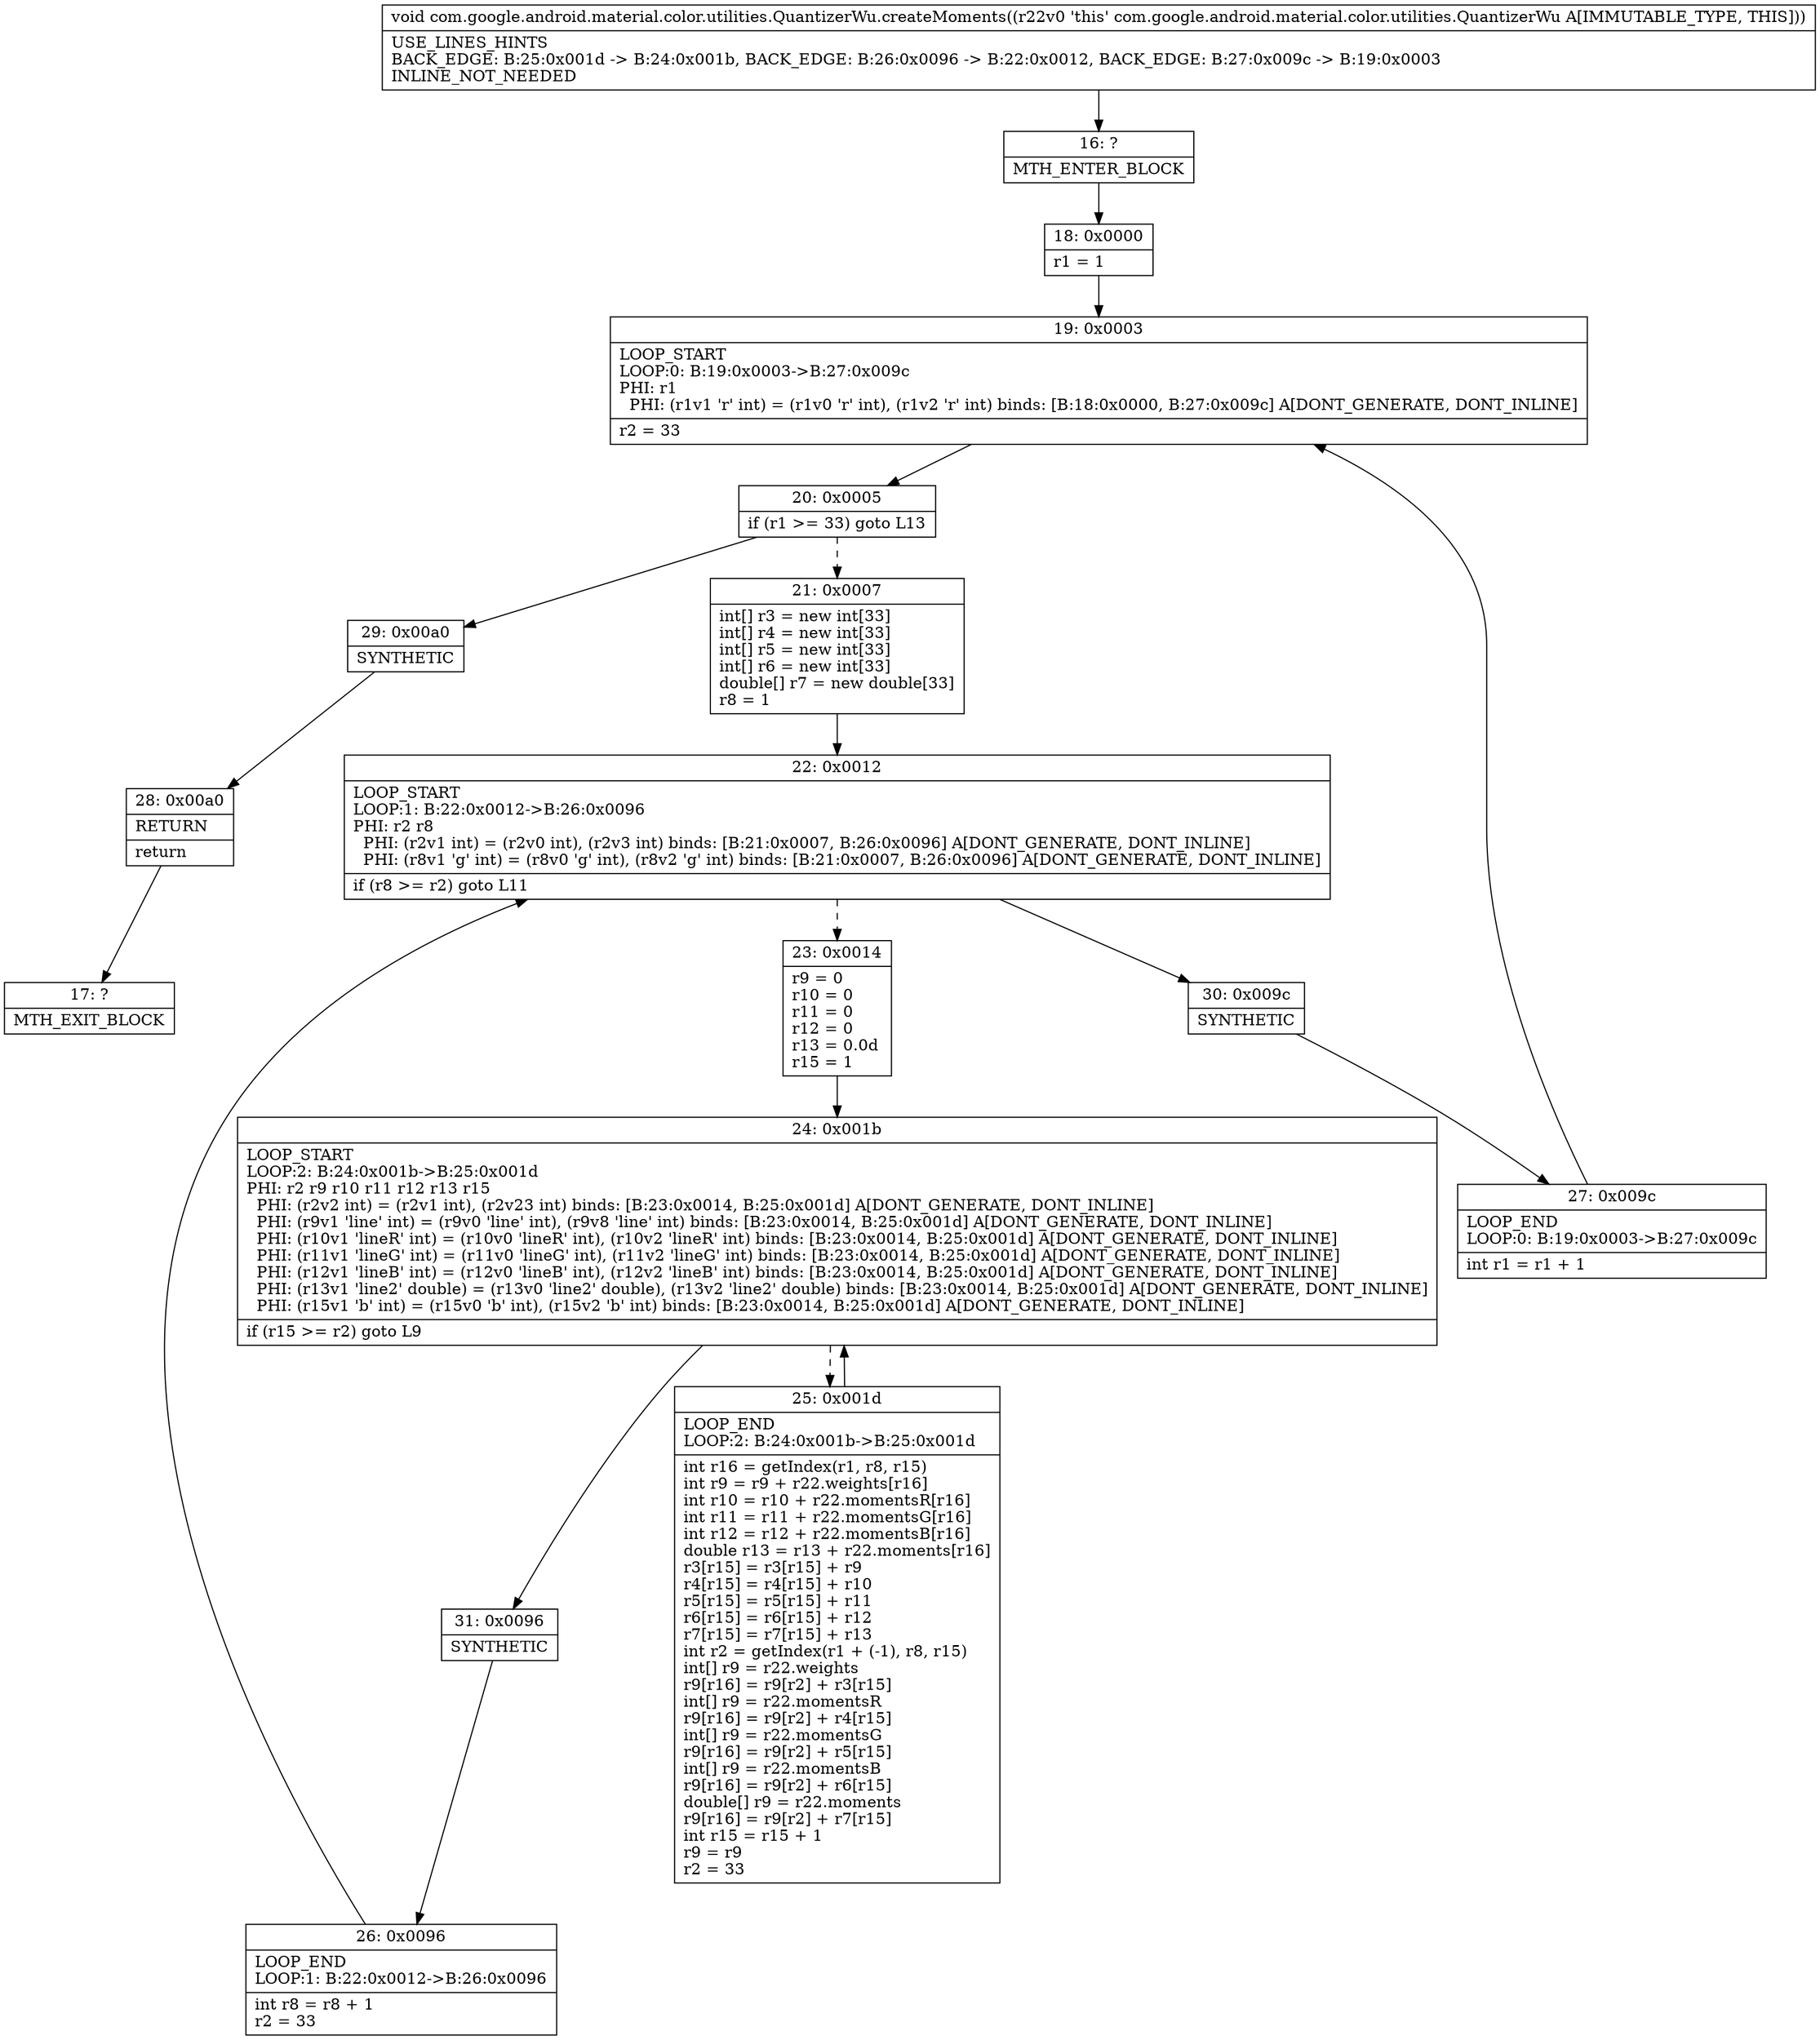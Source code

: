 digraph "CFG forcom.google.android.material.color.utilities.QuantizerWu.createMoments()V" {
Node_16 [shape=record,label="{16\:\ ?|MTH_ENTER_BLOCK\l}"];
Node_18 [shape=record,label="{18\:\ 0x0000|r1 = 1\l}"];
Node_19 [shape=record,label="{19\:\ 0x0003|LOOP_START\lLOOP:0: B:19:0x0003\-\>B:27:0x009c\lPHI: r1 \l  PHI: (r1v1 'r' int) = (r1v0 'r' int), (r1v2 'r' int) binds: [B:18:0x0000, B:27:0x009c] A[DONT_GENERATE, DONT_INLINE]\l|r2 = 33\l}"];
Node_20 [shape=record,label="{20\:\ 0x0005|if (r1 \>= 33) goto L13\l}"];
Node_21 [shape=record,label="{21\:\ 0x0007|int[] r3 = new int[33]\lint[] r4 = new int[33]\lint[] r5 = new int[33]\lint[] r6 = new int[33]\ldouble[] r7 = new double[33]\lr8 = 1\l}"];
Node_22 [shape=record,label="{22\:\ 0x0012|LOOP_START\lLOOP:1: B:22:0x0012\-\>B:26:0x0096\lPHI: r2 r8 \l  PHI: (r2v1 int) = (r2v0 int), (r2v3 int) binds: [B:21:0x0007, B:26:0x0096] A[DONT_GENERATE, DONT_INLINE]\l  PHI: (r8v1 'g' int) = (r8v0 'g' int), (r8v2 'g' int) binds: [B:21:0x0007, B:26:0x0096] A[DONT_GENERATE, DONT_INLINE]\l|if (r8 \>= r2) goto L11\l}"];
Node_23 [shape=record,label="{23\:\ 0x0014|r9 = 0\lr10 = 0\lr11 = 0\lr12 = 0\lr13 = 0.0d\lr15 = 1\l}"];
Node_24 [shape=record,label="{24\:\ 0x001b|LOOP_START\lLOOP:2: B:24:0x001b\-\>B:25:0x001d\lPHI: r2 r9 r10 r11 r12 r13 r15 \l  PHI: (r2v2 int) = (r2v1 int), (r2v23 int) binds: [B:23:0x0014, B:25:0x001d] A[DONT_GENERATE, DONT_INLINE]\l  PHI: (r9v1 'line' int) = (r9v0 'line' int), (r9v8 'line' int) binds: [B:23:0x0014, B:25:0x001d] A[DONT_GENERATE, DONT_INLINE]\l  PHI: (r10v1 'lineR' int) = (r10v0 'lineR' int), (r10v2 'lineR' int) binds: [B:23:0x0014, B:25:0x001d] A[DONT_GENERATE, DONT_INLINE]\l  PHI: (r11v1 'lineG' int) = (r11v0 'lineG' int), (r11v2 'lineG' int) binds: [B:23:0x0014, B:25:0x001d] A[DONT_GENERATE, DONT_INLINE]\l  PHI: (r12v1 'lineB' int) = (r12v0 'lineB' int), (r12v2 'lineB' int) binds: [B:23:0x0014, B:25:0x001d] A[DONT_GENERATE, DONT_INLINE]\l  PHI: (r13v1 'line2' double) = (r13v0 'line2' double), (r13v2 'line2' double) binds: [B:23:0x0014, B:25:0x001d] A[DONT_GENERATE, DONT_INLINE]\l  PHI: (r15v1 'b' int) = (r15v0 'b' int), (r15v2 'b' int) binds: [B:23:0x0014, B:25:0x001d] A[DONT_GENERATE, DONT_INLINE]\l|if (r15 \>= r2) goto L9\l}"];
Node_25 [shape=record,label="{25\:\ 0x001d|LOOP_END\lLOOP:2: B:24:0x001b\-\>B:25:0x001d\l|int r16 = getIndex(r1, r8, r15)\lint r9 = r9 + r22.weights[r16]\lint r10 = r10 + r22.momentsR[r16]\lint r11 = r11 + r22.momentsG[r16]\lint r12 = r12 + r22.momentsB[r16]\ldouble r13 = r13 + r22.moments[r16]\lr3[r15] = r3[r15] + r9\lr4[r15] = r4[r15] + r10\lr5[r15] = r5[r15] + r11\lr6[r15] = r6[r15] + r12\lr7[r15] = r7[r15] + r13\lint r2 = getIndex(r1 + (\-1), r8, r15)\lint[] r9 = r22.weights\lr9[r16] = r9[r2] + r3[r15]\lint[] r9 = r22.momentsR\lr9[r16] = r9[r2] + r4[r15]\lint[] r9 = r22.momentsG\lr9[r16] = r9[r2] + r5[r15]\lint[] r9 = r22.momentsB\lr9[r16] = r9[r2] + r6[r15]\ldouble[] r9 = r22.moments\lr9[r16] = r9[r2] + r7[r15]\lint r15 = r15 + 1\lr9 = r9\lr2 = 33\l}"];
Node_31 [shape=record,label="{31\:\ 0x0096|SYNTHETIC\l}"];
Node_26 [shape=record,label="{26\:\ 0x0096|LOOP_END\lLOOP:1: B:22:0x0012\-\>B:26:0x0096\l|int r8 = r8 + 1\lr2 = 33\l}"];
Node_30 [shape=record,label="{30\:\ 0x009c|SYNTHETIC\l}"];
Node_27 [shape=record,label="{27\:\ 0x009c|LOOP_END\lLOOP:0: B:19:0x0003\-\>B:27:0x009c\l|int r1 = r1 + 1\l}"];
Node_29 [shape=record,label="{29\:\ 0x00a0|SYNTHETIC\l}"];
Node_28 [shape=record,label="{28\:\ 0x00a0|RETURN\l|return\l}"];
Node_17 [shape=record,label="{17\:\ ?|MTH_EXIT_BLOCK\l}"];
MethodNode[shape=record,label="{void com.google.android.material.color.utilities.QuantizerWu.createMoments((r22v0 'this' com.google.android.material.color.utilities.QuantizerWu A[IMMUTABLE_TYPE, THIS]))  | USE_LINES_HINTS\lBACK_EDGE: B:25:0x001d \-\> B:24:0x001b, BACK_EDGE: B:26:0x0096 \-\> B:22:0x0012, BACK_EDGE: B:27:0x009c \-\> B:19:0x0003\lINLINE_NOT_NEEDED\l}"];
MethodNode -> Node_16;Node_16 -> Node_18;
Node_18 -> Node_19;
Node_19 -> Node_20;
Node_20 -> Node_21[style=dashed];
Node_20 -> Node_29;
Node_21 -> Node_22;
Node_22 -> Node_23[style=dashed];
Node_22 -> Node_30;
Node_23 -> Node_24;
Node_24 -> Node_25[style=dashed];
Node_24 -> Node_31;
Node_25 -> Node_24;
Node_31 -> Node_26;
Node_26 -> Node_22;
Node_30 -> Node_27;
Node_27 -> Node_19;
Node_29 -> Node_28;
Node_28 -> Node_17;
}

